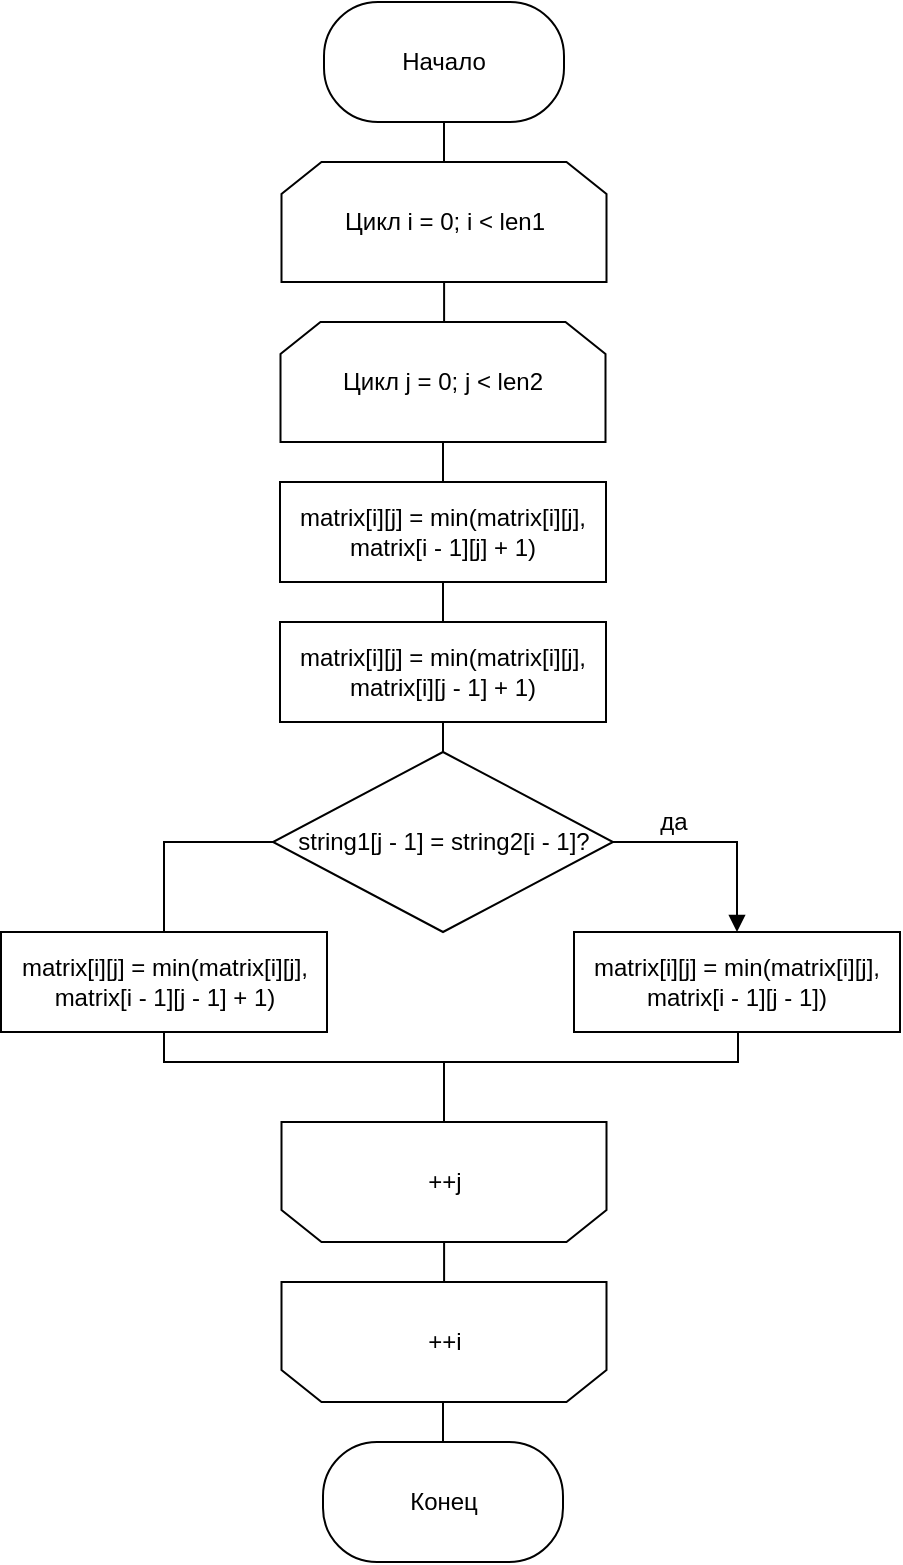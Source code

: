 <mxfile version="15.4.0" type="device"><diagram id="e0RKBa-XgbyKDgTmlmEz" name="Страница 1"><mxGraphModel dx="1280" dy="1959" grid="1" gridSize="10" guides="1" tooltips="1" connect="1" arrows="1" fold="1" page="1" pageScale="1" pageWidth="827" pageHeight="1169" math="0" shadow="0"><root><mxCell id="0"/><mxCell id="1" parent="0"/><mxCell id="B1qEYpobousUAKC0fnUA-10" style="edgeStyle=orthogonalEdgeStyle;rounded=0;orthogonalLoop=1;jettySize=auto;html=1;exitX=0.5;exitY=1;exitDx=0;exitDy=0;entryX=0.5;entryY=0;entryDx=0;entryDy=0;endArrow=none;endFill=0;" edge="1" parent="1" source="NCy81QL5KHcNpbtwUINV-1" target="B1qEYpobousUAKC0fnUA-5"><mxGeometry relative="1" as="geometry"/></mxCell><mxCell id="NCy81QL5KHcNpbtwUINV-1" value="Начало" style="rounded=1;whiteSpace=wrap;html=1;arcSize=45;" parent="1" vertex="1"><mxGeometry x="345" y="-280" width="120" height="60" as="geometry"/></mxCell><mxCell id="B1qEYpobousUAKC0fnUA-32" value="" style="edgeStyle=orthogonalEdgeStyle;rounded=0;orthogonalLoop=1;jettySize=auto;html=1;endArrow=none;endFill=0;" edge="1" parent="1" source="NCy81QL5KHcNpbtwUINV-3" target="B1qEYpobousUAKC0fnUA-24"><mxGeometry relative="1" as="geometry"/></mxCell><mxCell id="NCy81QL5KHcNpbtwUINV-3" value="Конец" style="rounded=1;whiteSpace=wrap;html=1;arcSize=45;" parent="1" vertex="1"><mxGeometry x="344.5" y="440" width="120" height="60" as="geometry"/></mxCell><mxCell id="NCy81QL5KHcNpbtwUINV-8" style="edgeStyle=orthogonalEdgeStyle;rounded=0;orthogonalLoop=1;jettySize=auto;html=1;exitX=0;exitY=0.5;exitDx=0;exitDy=0;entryX=0.5;entryY=0;entryDx=0;entryDy=0;endArrow=none;endFill=0;" parent="1" source="NCy81QL5KHcNpbtwUINV-4" target="B1qEYpobousUAKC0fnUA-20" edge="1"><mxGeometry relative="1" as="geometry"><mxPoint x="265" y="190" as="targetPoint"/></mxGeometry></mxCell><mxCell id="NCy81QL5KHcNpbtwUINV-10" style="edgeStyle=orthogonalEdgeStyle;rounded=0;orthogonalLoop=1;jettySize=auto;html=1;exitX=1;exitY=0.5;exitDx=0;exitDy=0;endArrow=block;endFill=1;entryX=0.5;entryY=0;entryDx=0;entryDy=0;" parent="1" source="NCy81QL5KHcNpbtwUINV-4" target="B1qEYpobousUAKC0fnUA-21" edge="1"><mxGeometry relative="1" as="geometry"><mxPoint x="600" y="200" as="targetPoint"/></mxGeometry></mxCell><mxCell id="B1qEYpobousUAKC0fnUA-19" value="" style="edgeStyle=orthogonalEdgeStyle;rounded=0;orthogonalLoop=1;jettySize=auto;html=1;endArrow=none;endFill=0;" edge="1" parent="1" source="NCy81QL5KHcNpbtwUINV-4" target="B1qEYpobousUAKC0fnUA-9"><mxGeometry relative="1" as="geometry"/></mxCell><mxCell id="NCy81QL5KHcNpbtwUINV-4" value="string1[j - 1] = string2[i - 1]?" style="rhombus;whiteSpace=wrap;html=1;rounded=0;" parent="1" vertex="1"><mxGeometry x="319.5" y="95" width="170" height="90" as="geometry"/></mxCell><mxCell id="NCy81QL5KHcNpbtwUINV-6" style="edgeStyle=orthogonalEdgeStyle;rounded=0;orthogonalLoop=1;jettySize=auto;html=1;exitX=0.5;exitY=1;exitDx=0;exitDy=0;" parent="1" source="NCy81QL5KHcNpbtwUINV-1" target="NCy81QL5KHcNpbtwUINV-1" edge="1"><mxGeometry relative="1" as="geometry"/></mxCell><mxCell id="NCy81QL5KHcNpbtwUINV-15" value="да" style="text;html=1;strokeColor=none;fillColor=none;align=center;verticalAlign=middle;whiteSpace=wrap;rounded=0;" parent="1" vertex="1"><mxGeometry x="489.5" y="120" width="60" height="20" as="geometry"/></mxCell><mxCell id="B1qEYpobousUAKC0fnUA-13" value="" style="edgeStyle=orthogonalEdgeStyle;rounded=0;orthogonalLoop=1;jettySize=auto;html=1;endArrow=none;endFill=0;" edge="1" parent="1" source="B1qEYpobousUAKC0fnUA-5" target="B1qEYpobousUAKC0fnUA-8"><mxGeometry relative="1" as="geometry"/></mxCell><mxCell id="B1qEYpobousUAKC0fnUA-5" value="Цикл i = 0; i &amp;lt; len1" style="shape=loopLimit;whiteSpace=wrap;html=1;" vertex="1" parent="1"><mxGeometry x="323.75" y="-200" width="162.5" height="60" as="geometry"/></mxCell><mxCell id="B1qEYpobousUAKC0fnUA-15" value="" style="edgeStyle=orthogonalEdgeStyle;rounded=0;orthogonalLoop=1;jettySize=auto;html=1;endArrow=none;endFill=0;" edge="1" parent="1" source="B1qEYpobousUAKC0fnUA-7" target="B1qEYpobousUAKC0fnUA-8"><mxGeometry relative="1" as="geometry"/></mxCell><mxCell id="B1qEYpobousUAKC0fnUA-17" value="" style="edgeStyle=orthogonalEdgeStyle;rounded=0;orthogonalLoop=1;jettySize=auto;html=1;endArrow=none;endFill=0;" edge="1" parent="1" source="B1qEYpobousUAKC0fnUA-7" target="B1qEYpobousUAKC0fnUA-9"><mxGeometry relative="1" as="geometry"/></mxCell><mxCell id="B1qEYpobousUAKC0fnUA-7" value="matrix[i][j] = min(matrix[i][j], matrix[i - 1][j] + 1)" style="rounded=0;whiteSpace=wrap;html=1;" vertex="1" parent="1"><mxGeometry x="323" y="-40" width="163" height="50" as="geometry"/></mxCell><mxCell id="B1qEYpobousUAKC0fnUA-8" value="Цикл j = 0; j &amp;lt; len2" style="shape=loopLimit;whiteSpace=wrap;html=1;" vertex="1" parent="1"><mxGeometry x="323.25" y="-120" width="162.5" height="60" as="geometry"/></mxCell><mxCell id="B1qEYpobousUAKC0fnUA-9" value="matrix[i][j] = min(matrix[i][j], matrix[i][j - 1] + 1)" style="rounded=0;whiteSpace=wrap;html=1;" vertex="1" parent="1"><mxGeometry x="323" y="30" width="163" height="50" as="geometry"/></mxCell><mxCell id="B1qEYpobousUAKC0fnUA-20" value="matrix[i][j] = min(matrix[i][j], matrix[i - 1][j - 1] + 1)" style="rounded=0;whiteSpace=wrap;html=1;" vertex="1" parent="1"><mxGeometry x="183.5" y="185" width="163" height="50" as="geometry"/></mxCell><mxCell id="B1qEYpobousUAKC0fnUA-21" value="matrix[i][j] = min(matrix[i][j], matrix[i - 1][j - 1])" style="rounded=0;whiteSpace=wrap;html=1;" vertex="1" parent="1"><mxGeometry x="470" y="185" width="163" height="50" as="geometry"/></mxCell><mxCell id="B1qEYpobousUAKC0fnUA-29" style="edgeStyle=orthogonalEdgeStyle;rounded=0;orthogonalLoop=1;jettySize=auto;html=1;exitX=0.5;exitY=1;exitDx=0;exitDy=0;endArrow=none;endFill=0;" edge="1" parent="1" source="B1qEYpobousUAKC0fnUA-23"><mxGeometry relative="1" as="geometry"><mxPoint x="405.25" y="280.0" as="targetPoint"/></mxGeometry></mxCell><mxCell id="B1qEYpobousUAKC0fnUA-31" value="" style="edgeStyle=orthogonalEdgeStyle;rounded=0;orthogonalLoop=1;jettySize=auto;html=1;endArrow=none;endFill=0;" edge="1" parent="1" source="B1qEYpobousUAKC0fnUA-23" target="B1qEYpobousUAKC0fnUA-24"><mxGeometry relative="1" as="geometry"/></mxCell><mxCell id="B1qEYpobousUAKC0fnUA-23" value="++j" style="shape=loopLimit;whiteSpace=wrap;html=1;direction=west;" vertex="1" parent="1"><mxGeometry x="323.75" y="280" width="162.5" height="60" as="geometry"/></mxCell><mxCell id="B1qEYpobousUAKC0fnUA-24" value="++i" style="shape=loopLimit;whiteSpace=wrap;html=1;direction=west;" vertex="1" parent="1"><mxGeometry x="323.75" y="360" width="162.5" height="60" as="geometry"/></mxCell><mxCell id="B1qEYpobousUAKC0fnUA-25" value="" style="endArrow=none;html=1;rounded=0;edgeStyle=orthogonalEdgeStyle;entryX=0.5;entryY=1;entryDx=0;entryDy=0;exitX=0.5;exitY=1;exitDx=0;exitDy=0;" edge="1" parent="1" source="B1qEYpobousUAKC0fnUA-20" target="B1qEYpobousUAKC0fnUA-21"><mxGeometry width="50" height="50" relative="1" as="geometry"><mxPoint x="390" y="340" as="sourcePoint"/><mxPoint x="440" y="290" as="targetPoint"/><Array as="points"><mxPoint x="265" y="250"/><mxPoint x="552" y="250"/><mxPoint x="552" y="235"/></Array></mxGeometry></mxCell><mxCell id="B1qEYpobousUAKC0fnUA-30" value="" style="endArrow=none;html=1;rounded=0;edgeStyle=orthogonalEdgeStyle;exitX=0.5;exitY=1;exitDx=0;exitDy=0;" edge="1" parent="1" source="B1qEYpobousUAKC0fnUA-23"><mxGeometry width="50" height="50" relative="1" as="geometry"><mxPoint x="390" y="260" as="sourcePoint"/><mxPoint x="405" y="250" as="targetPoint"/></mxGeometry></mxCell></root></mxGraphModel></diagram></mxfile>